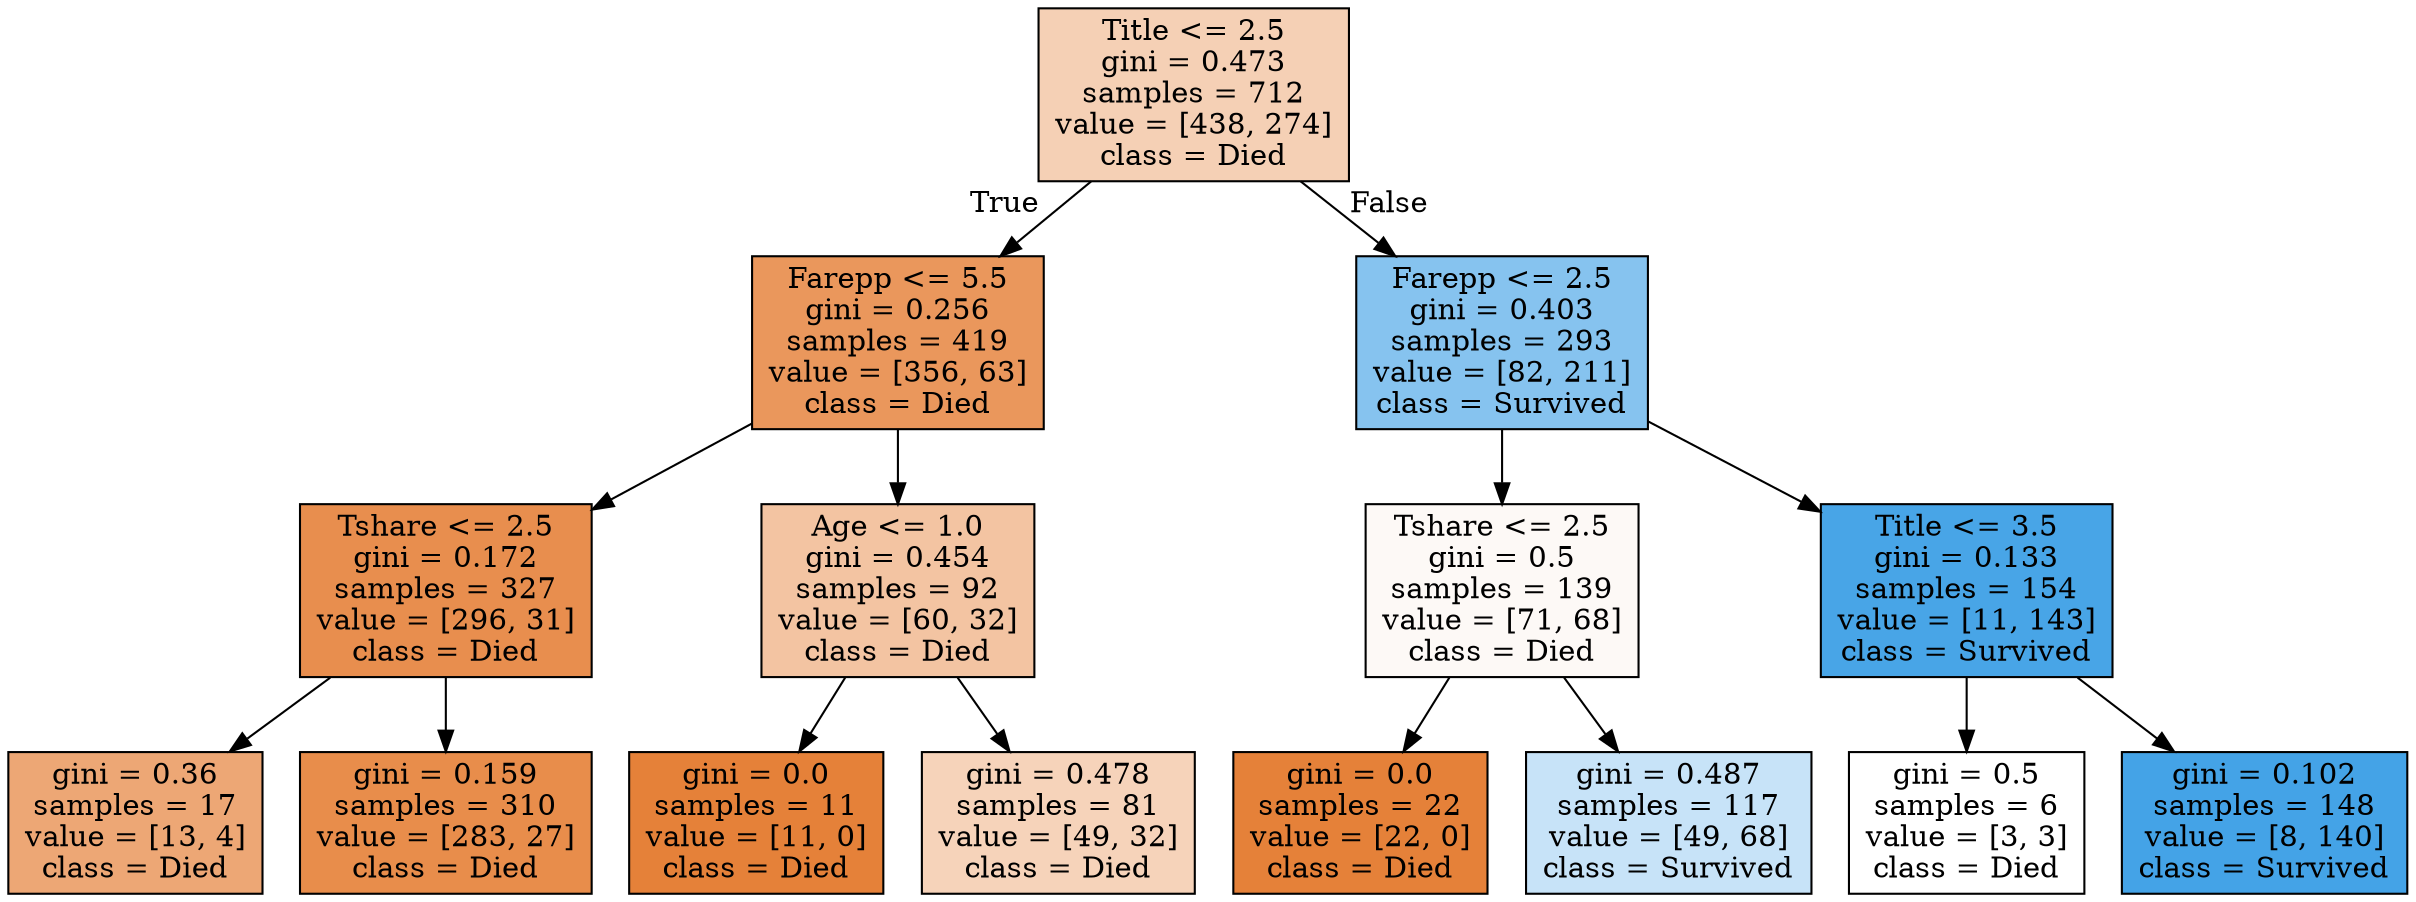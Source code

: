digraph Tree {
node [shape=box, style="filled", color="black"] ;
0 [label="Title <= 2.5\ngini = 0.473\nsamples = 712\nvalue = [438, 274]\nclass = Died", fillcolor="#e581395f"] ;
1 [label="Farepp <= 5.5\ngini = 0.256\nsamples = 419\nvalue = [356, 63]\nclass = Died", fillcolor="#e58139d2"] ;
0 -> 1 [labeldistance=2.5, labelangle=45, headlabel="True"] ;
2 [label="Tshare <= 2.5\ngini = 0.172\nsamples = 327\nvalue = [296, 31]\nclass = Died", fillcolor="#e58139e4"] ;
1 -> 2 ;
3 [label="gini = 0.36\nsamples = 17\nvalue = [13, 4]\nclass = Died", fillcolor="#e58139b1"] ;
2 -> 3 ;
4 [label="gini = 0.159\nsamples = 310\nvalue = [283, 27]\nclass = Died", fillcolor="#e58139e7"] ;
2 -> 4 ;
5 [label="Age <= 1.0\ngini = 0.454\nsamples = 92\nvalue = [60, 32]\nclass = Died", fillcolor="#e5813977"] ;
1 -> 5 ;
6 [label="gini = 0.0\nsamples = 11\nvalue = [11, 0]\nclass = Died", fillcolor="#e58139ff"] ;
5 -> 6 ;
7 [label="gini = 0.478\nsamples = 81\nvalue = [49, 32]\nclass = Died", fillcolor="#e5813958"] ;
5 -> 7 ;
8 [label="Farepp <= 2.5\ngini = 0.403\nsamples = 293\nvalue = [82, 211]\nclass = Survived", fillcolor="#399de59c"] ;
0 -> 8 [labeldistance=2.5, labelangle=-45, headlabel="False"] ;
9 [label="Tshare <= 2.5\ngini = 0.5\nsamples = 139\nvalue = [71, 68]\nclass = Died", fillcolor="#e581390b"] ;
8 -> 9 ;
10 [label="gini = 0.0\nsamples = 22\nvalue = [22, 0]\nclass = Died", fillcolor="#e58139ff"] ;
9 -> 10 ;
11 [label="gini = 0.487\nsamples = 117\nvalue = [49, 68]\nclass = Survived", fillcolor="#399de547"] ;
9 -> 11 ;
12 [label="Title <= 3.5\ngini = 0.133\nsamples = 154\nvalue = [11, 143]\nclass = Survived", fillcolor="#399de5eb"] ;
8 -> 12 ;
13 [label="gini = 0.5\nsamples = 6\nvalue = [3, 3]\nclass = Died", fillcolor="#e5813900"] ;
12 -> 13 ;
14 [label="gini = 0.102\nsamples = 148\nvalue = [8, 140]\nclass = Survived", fillcolor="#399de5f0"] ;
12 -> 14 ;
}